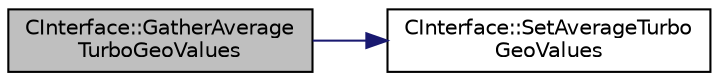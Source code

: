 digraph "CInterface::GatherAverageTurboGeoValues"
{
 // LATEX_PDF_SIZE
  edge [fontname="Helvetica",fontsize="10",labelfontname="Helvetica",labelfontsize="10"];
  node [fontname="Helvetica",fontsize="10",shape=record];
  rankdir="LR";
  Node1 [label="CInterface::GatherAverage\lTurboGeoValues",height=0.2,width=0.4,color="black", fillcolor="grey75", style="filled", fontcolor="black",tooltip="Exchange Average geometrical value beteween zones ."];
  Node1 -> Node2 [color="midnightblue",fontsize="10",style="solid",fontname="Helvetica"];
  Node2 [label="CInterface::SetAverageTurbo\lGeoValues",height=0.2,width=0.4,color="black", fillcolor="white", style="filled",URL="$classCInterface.html#a851a13a69d53ae621edc98816a0b8d16",tooltip="A virtual member."];
}
